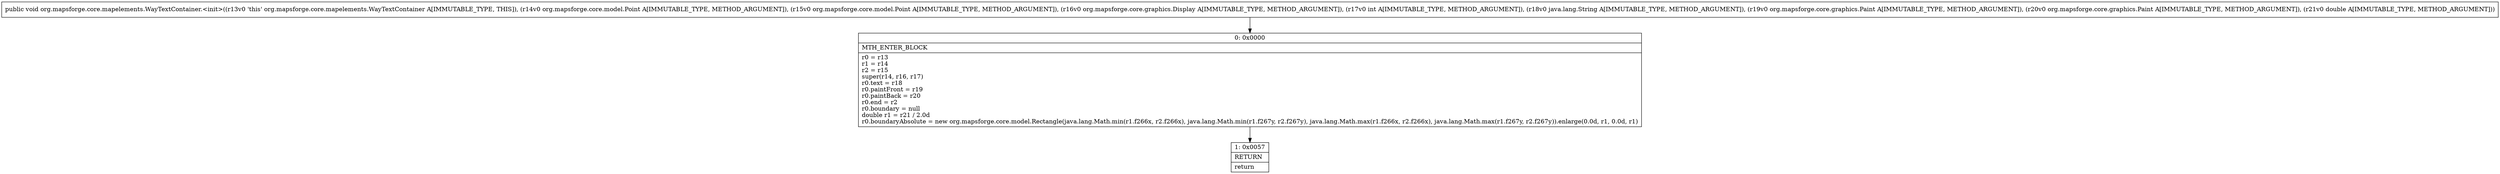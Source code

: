 digraph "CFG fororg.mapsforge.core.mapelements.WayTextContainer.\<init\>(Lorg\/mapsforge\/core\/model\/Point;Lorg\/mapsforge\/core\/model\/Point;Lorg\/mapsforge\/core\/graphics\/Display;ILjava\/lang\/String;Lorg\/mapsforge\/core\/graphics\/Paint;Lorg\/mapsforge\/core\/graphics\/Paint;D)V" {
Node_0 [shape=record,label="{0\:\ 0x0000|MTH_ENTER_BLOCK\l|r0 = r13\lr1 = r14\lr2 = r15\lsuper(r14, r16, r17)\lr0.text = r18\lr0.paintFront = r19\lr0.paintBack = r20\lr0.end = r2\lr0.boundary = null\ldouble r1 = r21 \/ 2.0d\lr0.boundaryAbsolute = new org.mapsforge.core.model.Rectangle(java.lang.Math.min(r1.f266x, r2.f266x), java.lang.Math.min(r1.f267y, r2.f267y), java.lang.Math.max(r1.f266x, r2.f266x), java.lang.Math.max(r1.f267y, r2.f267y)).enlarge(0.0d, r1, 0.0d, r1)\l}"];
Node_1 [shape=record,label="{1\:\ 0x0057|RETURN\l|return\l}"];
MethodNode[shape=record,label="{public void org.mapsforge.core.mapelements.WayTextContainer.\<init\>((r13v0 'this' org.mapsforge.core.mapelements.WayTextContainer A[IMMUTABLE_TYPE, THIS]), (r14v0 org.mapsforge.core.model.Point A[IMMUTABLE_TYPE, METHOD_ARGUMENT]), (r15v0 org.mapsforge.core.model.Point A[IMMUTABLE_TYPE, METHOD_ARGUMENT]), (r16v0 org.mapsforge.core.graphics.Display A[IMMUTABLE_TYPE, METHOD_ARGUMENT]), (r17v0 int A[IMMUTABLE_TYPE, METHOD_ARGUMENT]), (r18v0 java.lang.String A[IMMUTABLE_TYPE, METHOD_ARGUMENT]), (r19v0 org.mapsforge.core.graphics.Paint A[IMMUTABLE_TYPE, METHOD_ARGUMENT]), (r20v0 org.mapsforge.core.graphics.Paint A[IMMUTABLE_TYPE, METHOD_ARGUMENT]), (r21v0 double A[IMMUTABLE_TYPE, METHOD_ARGUMENT])) }"];
MethodNode -> Node_0;
Node_0 -> Node_1;
}

